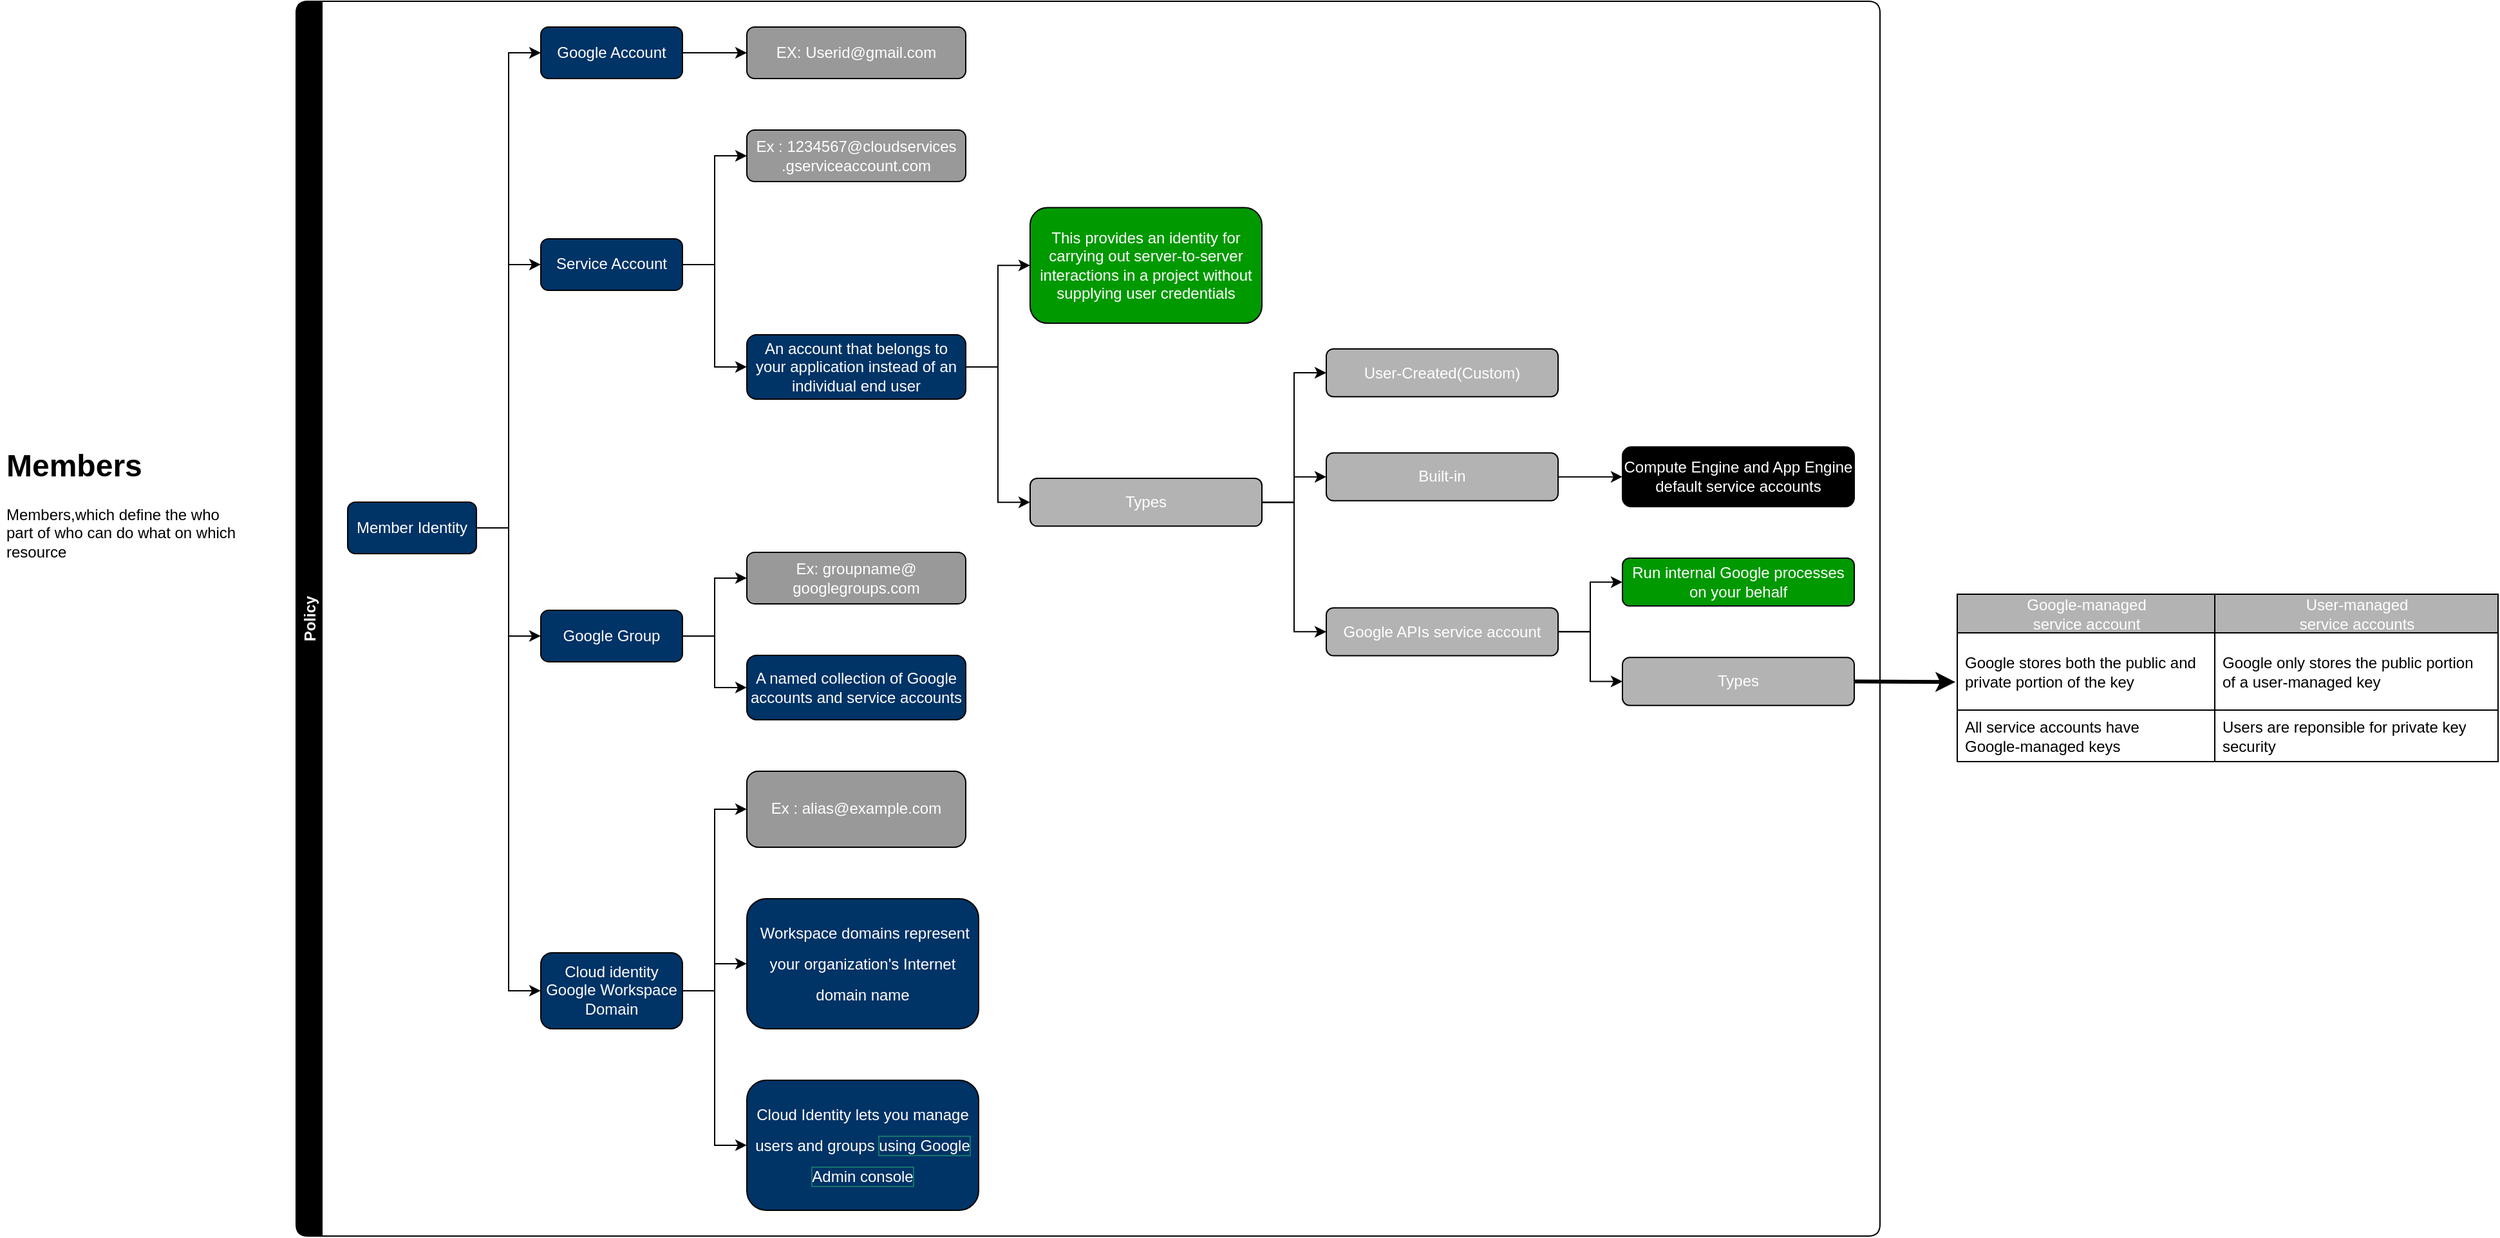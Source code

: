 <mxfile>
    <diagram id="5MVaIhlBFmrWEY1pdW7e" name="Page-1">
        <mxGraphModel dx="1382" dy="917" grid="1" gridSize="10" guides="1" tooltips="1" connect="1" arrows="1" fold="1" page="1" pageScale="1" pageWidth="1200" pageHeight="1920" background="#FFFFFF" math="0" shadow="0">
            <root>
                <mxCell id="0"/>
                <mxCell id="1" parent="0"/>
                <mxCell id="2" value="&lt;h1&gt;Members&lt;/h1&gt;&lt;p&gt;Members,which define the who part of who can do what on which resource&lt;/p&gt;" style="text;html=1;strokeColor=none;fillColor=none;spacing=5;spacingTop=-20;whiteSpace=wrap;overflow=hidden;rounded=0;" vertex="1" parent="1">
                    <mxGeometry x="70" y="390.5" width="190" height="120" as="geometry"/>
                </mxCell>
                <mxCell id="11" value="Policy" style="swimlane;startSize=20;horizontal=0;childLayout=treeLayout;horizontalTree=1;resizable=0;containerType=tree;rounded=1;fontColor=#FFFFFF;strokeColor=#000000;fillColor=#000000;" vertex="1" parent="1">
                    <mxGeometry x="300" y="50" width="1230" height="959" as="geometry"/>
                </mxCell>
                <mxCell id="12" value="Member Identity" style="whiteSpace=wrap;html=1;rounded=1;fontColor=#FFFFFF;strokeColor=default;fillColor=#003366;" vertex="1" parent="11">
                    <mxGeometry x="40" y="388.97" width="100" height="40" as="geometry"/>
                </mxCell>
                <mxCell id="13" value="Google Account" style="whiteSpace=wrap;html=1;rounded=1;fontColor=#FFFFFF;strokeColor=default;fillColor=#003366;" vertex="1" parent="11">
                    <mxGeometry x="190" y="20" width="110" height="40" as="geometry"/>
                </mxCell>
                <mxCell id="14" value="" style="edgeStyle=elbowEdgeStyle;elbow=horizontal;html=1;rounded=0;fontColor=#FFFFFF;" edge="1" parent="11" source="12" target="13">
                    <mxGeometry relative="1" as="geometry"/>
                </mxCell>
                <mxCell id="15" value="Service Account" style="whiteSpace=wrap;html=1;rounded=1;fontColor=#FFFFFF;strokeColor=default;fillColor=#003366;" vertex="1" parent="11">
                    <mxGeometry x="190" y="184.485" width="110" height="40" as="geometry"/>
                </mxCell>
                <mxCell id="16" value="" style="edgeStyle=elbowEdgeStyle;elbow=horizontal;html=1;rounded=0;fontColor=#FFFFFF;" edge="1" parent="11" source="12" target="15">
                    <mxGeometry relative="1" as="geometry"/>
                </mxCell>
                <mxCell id="17" value="" style="edgeStyle=elbowEdgeStyle;elbow=horizontal;html=1;rounded=0;fontColor=#FFFFFF;" edge="1" target="18" source="12" parent="11">
                    <mxGeometry relative="1" as="geometry">
                        <mxPoint x="440" y="-1446.12" as="sourcePoint"/>
                    </mxGeometry>
                </mxCell>
                <mxCell id="18" value="Google Group" style="whiteSpace=wrap;html=1;rounded=1;fontColor=#FFFFFF;strokeColor=default;fillColor=#003366;" vertex="1" parent="11">
                    <mxGeometry x="190" y="472.94" width="110" height="40" as="geometry"/>
                </mxCell>
                <mxCell id="19" value="" style="edgeStyle=elbowEdgeStyle;elbow=horizontal;html=1;rounded=0;fontColor=#FFFFFF;" edge="1" target="20" source="12" parent="11">
                    <mxGeometry relative="1" as="geometry">
                        <mxPoint x="440" y="-1366.12" as="sourcePoint"/>
                    </mxGeometry>
                </mxCell>
                <mxCell id="20" value="Cloud identity Google Workspace Domain" style="whiteSpace=wrap;html=1;rounded=1;fontColor=#FFFFFF;strokeColor=default;fillColor=#003366;" vertex="1" parent="11">
                    <mxGeometry x="190" y="738.94" width="110" height="59" as="geometry"/>
                </mxCell>
                <mxCell id="23" value="" style="edgeStyle=elbowEdgeStyle;elbow=horizontal;html=1;rounded=0;fontColor=#FFFFFF;" edge="1" target="24" source="13" parent="11">
                    <mxGeometry relative="1" as="geometry">
                        <mxPoint x="440" y="-1086.12" as="sourcePoint"/>
                    </mxGeometry>
                </mxCell>
                <mxCell id="24" value="EX: Userid@gmail.com" style="whiteSpace=wrap;html=1;rounded=1;fontColor=#FFFFFF;strokeColor=default;fillColor=#999999;" vertex="1" parent="11">
                    <mxGeometry x="350" y="20" width="170" height="40" as="geometry"/>
                </mxCell>
                <mxCell id="27" value="" style="edgeStyle=elbowEdgeStyle;elbow=horizontal;html=1;rounded=0;fontColor=#FFFFFF;" edge="1" target="28" source="15" parent="11">
                    <mxGeometry relative="1" as="geometry">
                        <mxPoint x="440" y="-870.12" as="sourcePoint"/>
                    </mxGeometry>
                </mxCell>
                <mxCell id="28" value="Ex : 1234567@cloudservices&lt;br&gt;.gserviceaccount.com" style="whiteSpace=wrap;html=1;rounded=1;fontColor=#FFFFFF;strokeColor=default;fillColor=#999999;" vertex="1" parent="11">
                    <mxGeometry x="350" y="100" width="170" height="40" as="geometry"/>
                </mxCell>
                <mxCell id="29" value="" style="edgeStyle=elbowEdgeStyle;elbow=horizontal;html=1;rounded=0;fontColor=#FFFFFF;" edge="1" target="30" source="15" parent="11">
                    <mxGeometry relative="1" as="geometry">
                        <mxPoint x="600" y="-950.12" as="sourcePoint"/>
                    </mxGeometry>
                </mxCell>
                <mxCell id="30" value="An account that belongs to your application instead of an individual end user" style="whiteSpace=wrap;html=1;rounded=1;fontColor=#FFFFFF;strokeColor=default;fillColor=#003366;" vertex="1" parent="11">
                    <mxGeometry x="350" y="258.97" width="170" height="50" as="geometry"/>
                </mxCell>
                <mxCell id="34" value="" style="edgeStyle=elbowEdgeStyle;elbow=horizontal;html=1;rounded=0;fontColor=#FFFFFF;" edge="1" target="35" source="18" parent="11">
                    <mxGeometry relative="1" as="geometry">
                        <mxPoint x="440" y="-674.12" as="sourcePoint"/>
                    </mxGeometry>
                </mxCell>
                <mxCell id="35" value="Ex: groupname@&lt;br&gt;googlegroups.com" style="whiteSpace=wrap;html=1;rounded=1;fontColor=#FFFFFF;strokeColor=default;fillColor=#999999;" vertex="1" parent="11">
                    <mxGeometry x="350" y="427.94" width="170" height="40" as="geometry"/>
                </mxCell>
                <mxCell id="36" value="" style="edgeStyle=elbowEdgeStyle;elbow=horizontal;html=1;rounded=0;fontColor=#FFFFFF;" edge="1" target="37" source="18" parent="11">
                    <mxGeometry relative="1" as="geometry">
                        <mxPoint x="600" y="-629.12" as="sourcePoint"/>
                    </mxGeometry>
                </mxCell>
                <mxCell id="37" value="A named collection of Google accounts and service accounts" style="whiteSpace=wrap;html=1;rounded=1;fontColor=#FFFFFF;strokeColor=default;fillColor=#003366;" vertex="1" parent="11">
                    <mxGeometry x="350" y="507.94" width="170" height="50" as="geometry"/>
                </mxCell>
                <mxCell id="38" value="" style="edgeStyle=elbowEdgeStyle;elbow=horizontal;html=1;rounded=0;fontColor=#FFFFFF;" edge="1" target="39" source="20" parent="11">
                    <mxGeometry relative="1" as="geometry">
                        <mxPoint x="440" y="-433.12" as="sourcePoint"/>
                    </mxGeometry>
                </mxCell>
                <mxCell id="39" value="Ex : alias@example.com" style="whiteSpace=wrap;html=1;rounded=1;fontColor=#FFFFFF;strokeColor=default;fillColor=#999999;" vertex="1" parent="11">
                    <mxGeometry x="350" y="597.94" width="170" height="59" as="geometry"/>
                </mxCell>
                <mxCell id="41" value="" style="edgeStyle=elbowEdgeStyle;elbow=horizontal;html=1;rounded=0;fontColor=#FFFFFF;" edge="1" target="42" source="20" parent="11">
                    <mxGeometry relative="1" as="geometry">
                        <mxPoint x="600" y="-223.12" as="sourcePoint"/>
                    </mxGeometry>
                </mxCell>
                <mxCell id="42" value="&lt;span style=&quot;background-color: rgb(0 , 51 , 102)&quot;&gt;&lt;div class=&quot;rc-Phrase css-ugczj4&quot; style=&quot;box-sizing: border-box ; cursor: pointer ; opacity: 1 ; display: inline ; font-family: &amp;#34;opensans&amp;#34; , &amp;#34;arial&amp;#34; , sans-serif&quot;&gt;&lt;span class=&quot;cds-137 css-1j071wf cds-139&quot; style=&quot;box-sizing: border-box ; margin: 0px ; font-family: &amp;#34;source sans pro&amp;#34; , &amp;#34;arial&amp;#34; , sans-serif ; line-height: 1.5rem ; letter-spacing: 0px&quot;&gt;&amp;nbsp;&lt;/span&gt;&lt;/div&gt;&lt;div tabindex=&quot;0&quot; class=&quot;rc-Phrase css-ugczj4&quot; style=&quot;box-sizing: border-box ; cursor: pointer ; opacity: 1 ; display: inline ; font-family: &amp;#34;opensans&amp;#34; , &amp;#34;arial&amp;#34; , sans-serif&quot;&gt;&lt;span class=&quot;cds-137 css-1j071wf cds-139&quot; style=&quot;box-sizing: border-box ; margin: 0px ; font-family: &amp;#34;source sans pro&amp;#34; , &amp;#34;arial&amp;#34; , sans-serif ; line-height: 1.5rem ; letter-spacing: 0px&quot;&gt;Workspace domains represent your organization's&amp;nbsp;&lt;/span&gt;&lt;/div&gt;&lt;div tabindex=&quot;0&quot; class=&quot;rc-Phrase css-ugczj4&quot; style=&quot;box-sizing: border-box ; cursor: text ; opacity: 1 ; display: inline ; font-family: &amp;#34;opensans&amp;#34; , &amp;#34;arial&amp;#34; , sans-serif&quot;&gt;&lt;span class=&quot;cds-137 css-1j071wf cds-139&quot; style=&quot;box-sizing: border-box ; margin: 0px ; font-family: &amp;#34;source sans pro&amp;#34; , &amp;#34;arial&amp;#34; , sans-serif ; line-height: 1.5rem ; letter-spacing: 0px&quot;&gt;Internet domain name&lt;/span&gt;&lt;/div&gt;&lt;/span&gt;" style="whiteSpace=wrap;html=1;rounded=1;fontColor=#FFFFFF;strokeColor=default;fillColor=#003366;" vertex="1" parent="11">
                    <mxGeometry x="350" y="696.94" width="180" height="101" as="geometry"/>
                </mxCell>
                <mxCell id="43" value="" style="edgeStyle=elbowEdgeStyle;elbow=horizontal;html=1;rounded=0;fontColor=#FFFFFF;" edge="1" target="44" source="20" parent="11">
                    <mxGeometry relative="1" as="geometry">
                        <mxPoint x="600" y="65.63" as="sourcePoint"/>
                    </mxGeometry>
                </mxCell>
                <mxCell id="44" value="&lt;span style=&quot;background-color: rgb(0 , 51 , 102)&quot;&gt;&lt;div class=&quot;rc-Phrase css-ugczj4&quot; style=&quot;box-sizing: border-box ; cursor: pointer ; opacity: 1 ; display: inline ; font-family: &amp;#34;opensans&amp;#34; , &amp;#34;arial&amp;#34; , sans-serif&quot;&gt;&lt;span class=&quot;cds-137 css-1j071wf cds-139&quot; style=&quot;box-sizing: border-box ; margin: 0px ; font-family: &amp;#34;source sans pro&amp;#34; , &amp;#34;arial&amp;#34; , sans-serif ; line-height: 1.5rem ; letter-spacing: 0px&quot;&gt;Cloud Identity lets you manage users and groups&amp;nbsp;&lt;/span&gt;&lt;/div&gt;&lt;div tabindex=&quot;0&quot; class=&quot;rc-Phrase active css-ugczj4&quot; style=&quot;box-sizing: border-box ; cursor: pointer ; opacity: 1 ; display: inline ; outline: rgba(42 , 181 , 115 , 0.5) solid 1px ; font-family: &amp;#34;opensans&amp;#34; , &amp;#34;arial&amp;#34; , sans-serif&quot;&gt;&lt;span class=&quot;cds-137 css-1j071wf cds-139&quot; style=&quot;box-sizing: border-box ; margin: 0px ; font-family: &amp;#34;source sans pro&amp;#34; , &amp;#34;arial&amp;#34; , sans-serif ; line-height: 1.5rem ; letter-spacing: 0px&quot;&gt;using Google Admin console&lt;/span&gt;&lt;/div&gt;&lt;/span&gt;" style="whiteSpace=wrap;html=1;rounded=1;fontColor=#FFFFFF;strokeColor=default;fillColor=#003366;" vertex="1" parent="11">
                    <mxGeometry x="350" y="837.94" width="180" height="101" as="geometry"/>
                </mxCell>
                <mxCell id="45" value="" style="edgeStyle=elbowEdgeStyle;elbow=horizontal;html=1;rounded=0;fontColor=#FFFFFF;" edge="1" target="46" source="30" parent="11">
                    <mxGeometry relative="1" as="geometry">
                        <mxPoint x="600" y="-63.87" as="sourcePoint"/>
                    </mxGeometry>
                </mxCell>
                <mxCell id="46" value="This provides an identity for carrying out server-to-server interactions in a project without supplying user credentials" style="whiteSpace=wrap;html=1;rounded=1;fontColor=#FFFFFF;strokeColor=default;fillColor=#009900;" vertex="1" parent="11">
                    <mxGeometry x="570" y="160.258" width="180" height="89.8" as="geometry"/>
                </mxCell>
                <mxCell id="47" value="" style="edgeStyle=elbowEdgeStyle;elbow=horizontal;html=1;rounded=0;fontColor=#FFFFFF;" edge="1" target="48" source="30" parent="11">
                    <mxGeometry relative="1" as="geometry">
                        <mxPoint x="820" y="-23.87" as="sourcePoint"/>
                    </mxGeometry>
                </mxCell>
                <mxCell id="48" value="Types" style="whiteSpace=wrap;html=1;rounded=1;fontColor=#FFFFFF;strokeColor=default;fillColor=#B3B3B3;" vertex="1" parent="11">
                    <mxGeometry x="570" y="370.522" width="180" height="37.16" as="geometry"/>
                </mxCell>
                <mxCell id="49" value="" style="edgeStyle=elbowEdgeStyle;elbow=horizontal;html=1;rounded=0;fontColor=#FFFFFF;" edge="1" target="50" source="48" parent="11">
                    <mxGeometry relative="1" as="geometry">
                        <mxPoint x="820" y="333.97" as="sourcePoint"/>
                    </mxGeometry>
                </mxCell>
                <mxCell id="50" value="User-Created(Custom)" style="whiteSpace=wrap;html=1;rounded=1;fontColor=#FFFFFF;strokeColor=default;fillColor=#B3B3B3;" vertex="1" parent="11">
                    <mxGeometry x="800" y="269.941" width="180" height="37.16" as="geometry"/>
                </mxCell>
                <mxCell id="53" value="" style="edgeStyle=elbowEdgeStyle;elbow=horizontal;html=1;rounded=0;fontColor=#FFFFFF;" edge="1" target="54" source="48" parent="11">
                    <mxGeometry relative="1" as="geometry">
                        <mxPoint x="1050" y="414.302" as="sourcePoint"/>
                    </mxGeometry>
                </mxCell>
                <mxCell id="54" value="Built-in" style="whiteSpace=wrap;html=1;rounded=1;fontColor=#FFFFFF;strokeColor=default;fillColor=#B3B3B3;" vertex="1" parent="11">
                    <mxGeometry x="800" y="350.773" width="180" height="37.16" as="geometry"/>
                </mxCell>
                <mxCell id="55" value="" style="edgeStyle=elbowEdgeStyle;elbow=horizontal;html=1;rounded=0;fontColor=#FFFFFF;" edge="1" target="56" source="48" parent="11">
                    <mxGeometry relative="1" as="geometry">
                        <mxPoint x="1050" y="414.302" as="sourcePoint"/>
                    </mxGeometry>
                </mxCell>
                <mxCell id="56" value="Google APIs service account" style="whiteSpace=wrap;html=1;rounded=1;fontColor=#FFFFFF;strokeColor=default;fillColor=#B3B3B3;" vertex="1" parent="11">
                    <mxGeometry x="800" y="471.103" width="180" height="37.16" as="geometry"/>
                </mxCell>
                <mxCell id="57" value="" style="edgeStyle=elbowEdgeStyle;elbow=horizontal;html=1;rounded=0;fontColor=#FFFFFF;" edge="1" target="58" source="54" parent="11">
                    <mxGeometry relative="1" as="geometry">
                        <mxPoint x="1050" y="429.734" as="sourcePoint"/>
                    </mxGeometry>
                </mxCell>
                <mxCell id="58" value="Compute Engine and App Engine default service accounts" style="whiteSpace=wrap;html=1;rounded=1;fontColor=#FFFFFF;strokeColor=default;fillColor=#000000;" vertex="1" parent="11">
                    <mxGeometry x="1030" y="346.183" width="180" height="46.34" as="geometry"/>
                </mxCell>
                <mxCell id="59" value="" style="edgeStyle=elbowEdgeStyle;elbow=horizontal;html=1;rounded=0;fontColor=#FFFFFF;" edge="1" target="60" source="56" parent="11">
                    <mxGeometry relative="1" as="geometry">
                        <mxPoint x="1050" y="431.203" as="sourcePoint"/>
                    </mxGeometry>
                </mxCell>
                <mxCell id="60" value="Run internal Google processes on your behalf" style="whiteSpace=wrap;html=1;rounded=1;fontColor=#FFFFFF;strokeColor=default;fillColor=#009900;" vertex="1" parent="11">
                    <mxGeometry x="1030" y="432.523" width="180" height="37.16" as="geometry"/>
                </mxCell>
                <mxCell id="61" value="" style="edgeStyle=elbowEdgeStyle;elbow=horizontal;html=1;rounded=0;fontColor=#FFFFFF;" edge="1" target="62" source="56" parent="11">
                    <mxGeometry relative="1" as="geometry">
                        <mxPoint x="1280" y="512.677" as="sourcePoint"/>
                    </mxGeometry>
                </mxCell>
                <mxCell id="62" value="Types" style="whiteSpace=wrap;html=1;rounded=1;fontColor=#FFFFFF;strokeColor=default;fillColor=#B3B3B3;" vertex="1" parent="11">
                    <mxGeometry x="1030" y="509.683" width="180" height="37.16" as="geometry"/>
                </mxCell>
                <mxCell id="80" style="edgeStyle=none;html=1;exitX=1;exitY=0.5;exitDx=0;exitDy=0;fontSize=12;fontColor=#FFFFFF;entryX=-0.005;entryY=0.367;entryDx=0;entryDy=0;entryPerimeter=0;strokeWidth=3;" edge="1" parent="1" source="62">
                    <mxGeometry relative="1" as="geometry">
                        <mxPoint x="1588.55" y="578.72" as="targetPoint"/>
                    </mxGeometry>
                </mxCell>
                <mxCell id="98" value="Google-managed &lt;br&gt;service account" style="swimlane;fontStyle=0;childLayout=stackLayout;horizontal=1;startSize=30;horizontalStack=0;resizeParent=1;resizeParentMax=0;resizeLast=0;collapsible=1;marginBottom=0;rounded=0;labelBackgroundColor=#B3B3B3;fontFamily=Helvetica;fontSize=12;fontColor=#FFFFFF;strokeColor=#000000;fillColor=#B3B3B3;gradientColor=none;html=1;" vertex="1" parent="1">
                    <mxGeometry x="1590" y="510.5" width="200" height="130" as="geometry"/>
                </mxCell>
                <mxCell id="99" value="Google stores both the public and &lt;br&gt;private portion of the key" style="text;strokeColor=default;fillColor=none;align=left;verticalAlign=middle;spacingLeft=4;spacingRight=4;overflow=hidden;points=[[0,0.5],[1,0.5]];portConstraint=eastwest;rotatable=0;rounded=0;labelBackgroundColor=none;fontFamily=Helvetica;fontSize=12;fontColor=#000000;html=1;" vertex="1" parent="98">
                    <mxGeometry y="30" width="200" height="60" as="geometry"/>
                </mxCell>
                <mxCell id="100" value="All service accounts have &lt;br&gt;Google-managed keys" style="text;strokeColor=default;fillColor=none;align=left;verticalAlign=middle;spacingLeft=4;spacingRight=4;overflow=hidden;points=[[0,0.5],[1,0.5]];portConstraint=eastwest;rotatable=0;rounded=0;labelBackgroundColor=none;fontFamily=Helvetica;fontSize=12;fontColor=#000000;html=1;" vertex="1" parent="98">
                    <mxGeometry y="90" width="200" height="40" as="geometry"/>
                </mxCell>
                <mxCell id="102" value="User-managed &lt;br&gt;service accounts" style="swimlane;fontStyle=0;childLayout=stackLayout;horizontal=1;startSize=30;horizontalStack=0;resizeParent=1;resizeParentMax=0;resizeLast=0;collapsible=1;marginBottom=0;rounded=0;labelBackgroundColor=#B3B3B3;fontFamily=Helvetica;fontSize=12;fontColor=#FFFFFF;strokeColor=#000000;fillColor=#B3B3B3;gradientColor=none;html=1;" vertex="1" parent="1">
                    <mxGeometry x="1790" y="510.5" width="220" height="130" as="geometry"/>
                </mxCell>
                <mxCell id="103" value="Google only stores the public portion &lt;br&gt;of a user-managed key" style="text;strokeColor=default;fillColor=none;align=left;verticalAlign=middle;spacingLeft=4;spacingRight=4;overflow=hidden;points=[[0,0.5],[1,0.5]];portConstraint=eastwest;rotatable=0;rounded=0;labelBackgroundColor=none;fontFamily=Helvetica;fontSize=12;fontColor=#000000;html=1;" vertex="1" parent="102">
                    <mxGeometry y="30" width="220" height="60" as="geometry"/>
                </mxCell>
                <mxCell id="104" value="Users are reponsible for private key&lt;br&gt;security" style="text;strokeColor=default;fillColor=none;align=left;verticalAlign=middle;spacingLeft=4;spacingRight=4;overflow=hidden;points=[[0,0.5],[1,0.5]];portConstraint=eastwest;rotatable=0;rounded=0;labelBackgroundColor=none;fontFamily=Helvetica;fontSize=12;fontColor=#000000;html=1;" vertex="1" parent="102">
                    <mxGeometry y="90" width="220" height="40" as="geometry"/>
                </mxCell>
            </root>
        </mxGraphModel>
    </diagram>
</mxfile>